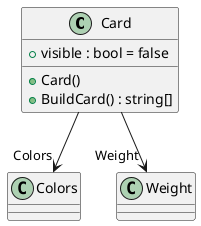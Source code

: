 @startuml
class Card {
    + visible : bool = false
    + Card()
    + BuildCard() : string[]
}
Card --> "Colors" Colors
Card --> "Weight" Weight
@enduml
